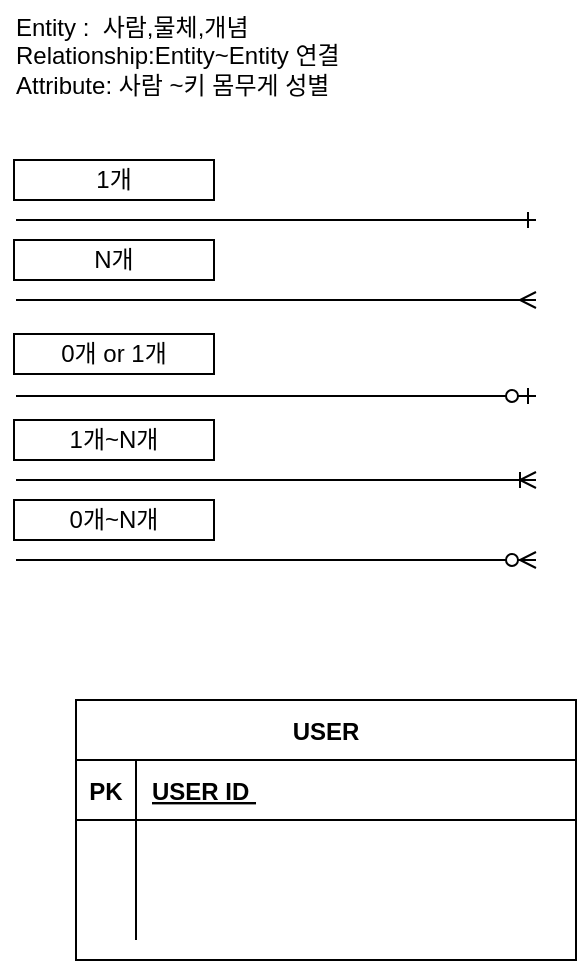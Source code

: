 <mxfile version="21.6.8" type="github">
  <diagram id="R2lEEEUBdFMjLlhIrx00" name="Page-1">
    <mxGraphModel dx="1222" dy="1532" grid="1" gridSize="10" guides="1" tooltips="1" connect="1" arrows="1" fold="1" page="1" pageScale="1" pageWidth="1100" pageHeight="850" math="0" shadow="0" extFonts="Permanent Marker^https://fonts.googleapis.com/css?family=Permanent+Marker">
      <root>
        <mxCell id="0" />
        <mxCell id="1" parent="0" />
        <mxCell id="C-vyLk0tnHw3VtMMgP7b-23" value="USER" style="shape=table;startSize=30;container=1;collapsible=1;childLayout=tableLayout;fixedRows=1;rowLines=0;fontStyle=1;align=center;resizeLast=1;" parent="1" vertex="1">
          <mxGeometry x="70" y="100" width="250" height="130" as="geometry" />
        </mxCell>
        <mxCell id="C-vyLk0tnHw3VtMMgP7b-24" value="" style="shape=partialRectangle;collapsible=0;dropTarget=0;pointerEvents=0;fillColor=none;points=[[0,0.5],[1,0.5]];portConstraint=eastwest;top=0;left=0;right=0;bottom=1;" parent="C-vyLk0tnHw3VtMMgP7b-23" vertex="1">
          <mxGeometry y="30" width="250" height="30" as="geometry" />
        </mxCell>
        <mxCell id="C-vyLk0tnHw3VtMMgP7b-25" value="PK" style="shape=partialRectangle;overflow=hidden;connectable=0;fillColor=none;top=0;left=0;bottom=0;right=0;fontStyle=1;" parent="C-vyLk0tnHw3VtMMgP7b-24" vertex="1">
          <mxGeometry width="30" height="30" as="geometry">
            <mxRectangle width="30" height="30" as="alternateBounds" />
          </mxGeometry>
        </mxCell>
        <mxCell id="C-vyLk0tnHw3VtMMgP7b-26" value="USER ID " style="shape=partialRectangle;overflow=hidden;connectable=0;fillColor=none;top=0;left=0;bottom=0;right=0;align=left;spacingLeft=6;fontStyle=5;" parent="C-vyLk0tnHw3VtMMgP7b-24" vertex="1">
          <mxGeometry x="30" width="220" height="30" as="geometry">
            <mxRectangle width="220" height="30" as="alternateBounds" />
          </mxGeometry>
        </mxCell>
        <mxCell id="C-vyLk0tnHw3VtMMgP7b-27" value="" style="shape=partialRectangle;collapsible=0;dropTarget=0;pointerEvents=0;fillColor=none;points=[[0,0.5],[1,0.5]];portConstraint=eastwest;top=0;left=0;right=0;bottom=0;" parent="C-vyLk0tnHw3VtMMgP7b-23" vertex="1">
          <mxGeometry y="60" width="250" height="30" as="geometry" />
        </mxCell>
        <mxCell id="C-vyLk0tnHw3VtMMgP7b-28" value="" style="shape=partialRectangle;overflow=hidden;connectable=0;fillColor=none;top=0;left=0;bottom=0;right=0;" parent="C-vyLk0tnHw3VtMMgP7b-27" vertex="1">
          <mxGeometry width="30" height="30" as="geometry">
            <mxRectangle width="30" height="30" as="alternateBounds" />
          </mxGeometry>
        </mxCell>
        <mxCell id="C-vyLk0tnHw3VtMMgP7b-29" value="" style="shape=partialRectangle;overflow=hidden;connectable=0;fillColor=none;top=0;left=0;bottom=0;right=0;align=left;spacingLeft=6;" parent="C-vyLk0tnHw3VtMMgP7b-27" vertex="1">
          <mxGeometry x="30" width="220" height="30" as="geometry">
            <mxRectangle width="220" height="30" as="alternateBounds" />
          </mxGeometry>
        </mxCell>
        <mxCell id="tyInm3QwdjtJU20A2BZN-13" value="" style="shape=partialRectangle;collapsible=0;dropTarget=0;pointerEvents=0;fillColor=none;points=[[0,0.5],[1,0.5]];portConstraint=eastwest;top=0;left=0;right=0;bottom=0;" vertex="1" parent="C-vyLk0tnHw3VtMMgP7b-23">
          <mxGeometry y="90" width="250" height="30" as="geometry" />
        </mxCell>
        <mxCell id="tyInm3QwdjtJU20A2BZN-14" value="" style="shape=partialRectangle;overflow=hidden;connectable=0;fillColor=none;top=0;left=0;bottom=0;right=0;" vertex="1" parent="tyInm3QwdjtJU20A2BZN-13">
          <mxGeometry width="30" height="30" as="geometry">
            <mxRectangle width="30" height="30" as="alternateBounds" />
          </mxGeometry>
        </mxCell>
        <mxCell id="tyInm3QwdjtJU20A2BZN-15" value="" style="shape=partialRectangle;overflow=hidden;connectable=0;fillColor=none;top=0;left=0;bottom=0;right=0;align=left;spacingLeft=6;" vertex="1" parent="tyInm3QwdjtJU20A2BZN-13">
          <mxGeometry x="30" width="220" height="30" as="geometry">
            <mxRectangle width="220" height="30" as="alternateBounds" />
          </mxGeometry>
        </mxCell>
        <mxCell id="tyInm3QwdjtJU20A2BZN-1" value="" style="edgeStyle=entityRelationEdgeStyle;fontSize=12;html=1;endArrow=ERone;endFill=1;rounded=0;" edge="1" parent="1">
          <mxGeometry width="100" height="100" relative="1" as="geometry">
            <mxPoint x="40" y="-140" as="sourcePoint" />
            <mxPoint x="300" y="-140" as="targetPoint" />
          </mxGeometry>
        </mxCell>
        <mxCell id="tyInm3QwdjtJU20A2BZN-3" value="" style="edgeStyle=entityRelationEdgeStyle;fontSize=12;html=1;endArrow=ERoneToMany;rounded=0;" edge="1" parent="1">
          <mxGeometry width="100" height="100" relative="1" as="geometry">
            <mxPoint x="40" y="-10" as="sourcePoint" />
            <mxPoint x="300" y="-10" as="targetPoint" />
          </mxGeometry>
        </mxCell>
        <mxCell id="tyInm3QwdjtJU20A2BZN-4" value="" style="edgeStyle=entityRelationEdgeStyle;fontSize=12;html=1;endArrow=ERzeroToMany;endFill=1;rounded=0;" edge="1" parent="1">
          <mxGeometry width="100" height="100" relative="1" as="geometry">
            <mxPoint x="40" y="30" as="sourcePoint" />
            <mxPoint x="300" y="30" as="targetPoint" />
          </mxGeometry>
        </mxCell>
        <mxCell id="tyInm3QwdjtJU20A2BZN-5" value="" style="edgeStyle=entityRelationEdgeStyle;fontSize=12;html=1;endArrow=ERzeroToOne;endFill=1;rounded=0;" edge="1" parent="1">
          <mxGeometry width="100" height="100" relative="1" as="geometry">
            <mxPoint x="40" y="-52" as="sourcePoint" />
            <mxPoint x="300" y="-52" as="targetPoint" />
          </mxGeometry>
        </mxCell>
        <mxCell id="tyInm3QwdjtJU20A2BZN-6" value="" style="edgeStyle=entityRelationEdgeStyle;fontSize=12;html=1;endArrow=ERmany;rounded=0;" edge="1" parent="1">
          <mxGeometry width="100" height="100" relative="1" as="geometry">
            <mxPoint x="40" y="-100" as="sourcePoint" />
            <mxPoint x="300" y="-100" as="targetPoint" />
          </mxGeometry>
        </mxCell>
        <mxCell id="tyInm3QwdjtJU20A2BZN-7" value="1개&lt;br&gt;" style="whiteSpace=wrap;html=1;align=center;" vertex="1" parent="1">
          <mxGeometry x="39" y="-170" width="100" height="20" as="geometry" />
        </mxCell>
        <mxCell id="tyInm3QwdjtJU20A2BZN-8" value="0개 or 1개" style="whiteSpace=wrap;html=1;align=center;" vertex="1" parent="1">
          <mxGeometry x="39" y="-83" width="100" height="20" as="geometry" />
        </mxCell>
        <mxCell id="tyInm3QwdjtJU20A2BZN-9" value="N개" style="whiteSpace=wrap;html=1;align=center;" vertex="1" parent="1">
          <mxGeometry x="39" y="-130" width="100" height="20" as="geometry" />
        </mxCell>
        <mxCell id="tyInm3QwdjtJU20A2BZN-10" value="1개~N개" style="whiteSpace=wrap;html=1;align=center;" vertex="1" parent="1">
          <mxGeometry x="39" y="-40" width="100" height="20" as="geometry" />
        </mxCell>
        <mxCell id="tyInm3QwdjtJU20A2BZN-11" value="0개~N개" style="whiteSpace=wrap;html=1;align=center;" vertex="1" parent="1">
          <mxGeometry x="39" width="100" height="20" as="geometry" />
        </mxCell>
        <mxCell id="tyInm3QwdjtJU20A2BZN-12" value="&lt;div style=&quot;text-align: left;&quot;&gt;&lt;span style=&quot;background-color: initial; text-align: left;&quot;&gt;Entity :&amp;nbsp; 사람,물체,개념 Relationship:Entity~Entity 연결 Attribute: 사람 ~키 몸무게 성별&lt;/span&gt;&lt;/div&gt;&lt;div title=&quot;Page 1&quot; class=&quot;page&quot;&gt;&lt;span style=&quot;white-space: pre;&quot;&gt;&amp;nbsp;&amp;nbsp;&amp;nbsp;&amp;nbsp;&lt;/span&gt;&lt;span style=&quot;white-space: pre;&quot;&gt;&amp;nbsp;&lt;/span&gt;&lt;/div&gt;" style="whiteSpace=wrap;html=1;align=center;strokeColor=none;" vertex="1" parent="1">
          <mxGeometry x="39" y="-250" width="180" height="70" as="geometry" />
        </mxCell>
      </root>
    </mxGraphModel>
  </diagram>
</mxfile>
